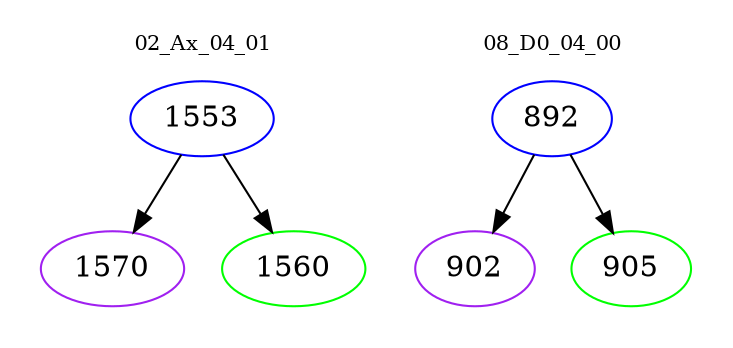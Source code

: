 digraph{
subgraph cluster_0 {
color = white
label = "02_Ax_04_01";
fontsize=10;
T0_1553 [label="1553", color="blue"]
T0_1553 -> T0_1570 [color="black"]
T0_1570 [label="1570", color="purple"]
T0_1553 -> T0_1560 [color="black"]
T0_1560 [label="1560", color="green"]
}
subgraph cluster_1 {
color = white
label = "08_D0_04_00";
fontsize=10;
T1_892 [label="892", color="blue"]
T1_892 -> T1_902 [color="black"]
T1_902 [label="902", color="purple"]
T1_892 -> T1_905 [color="black"]
T1_905 [label="905", color="green"]
}
}
